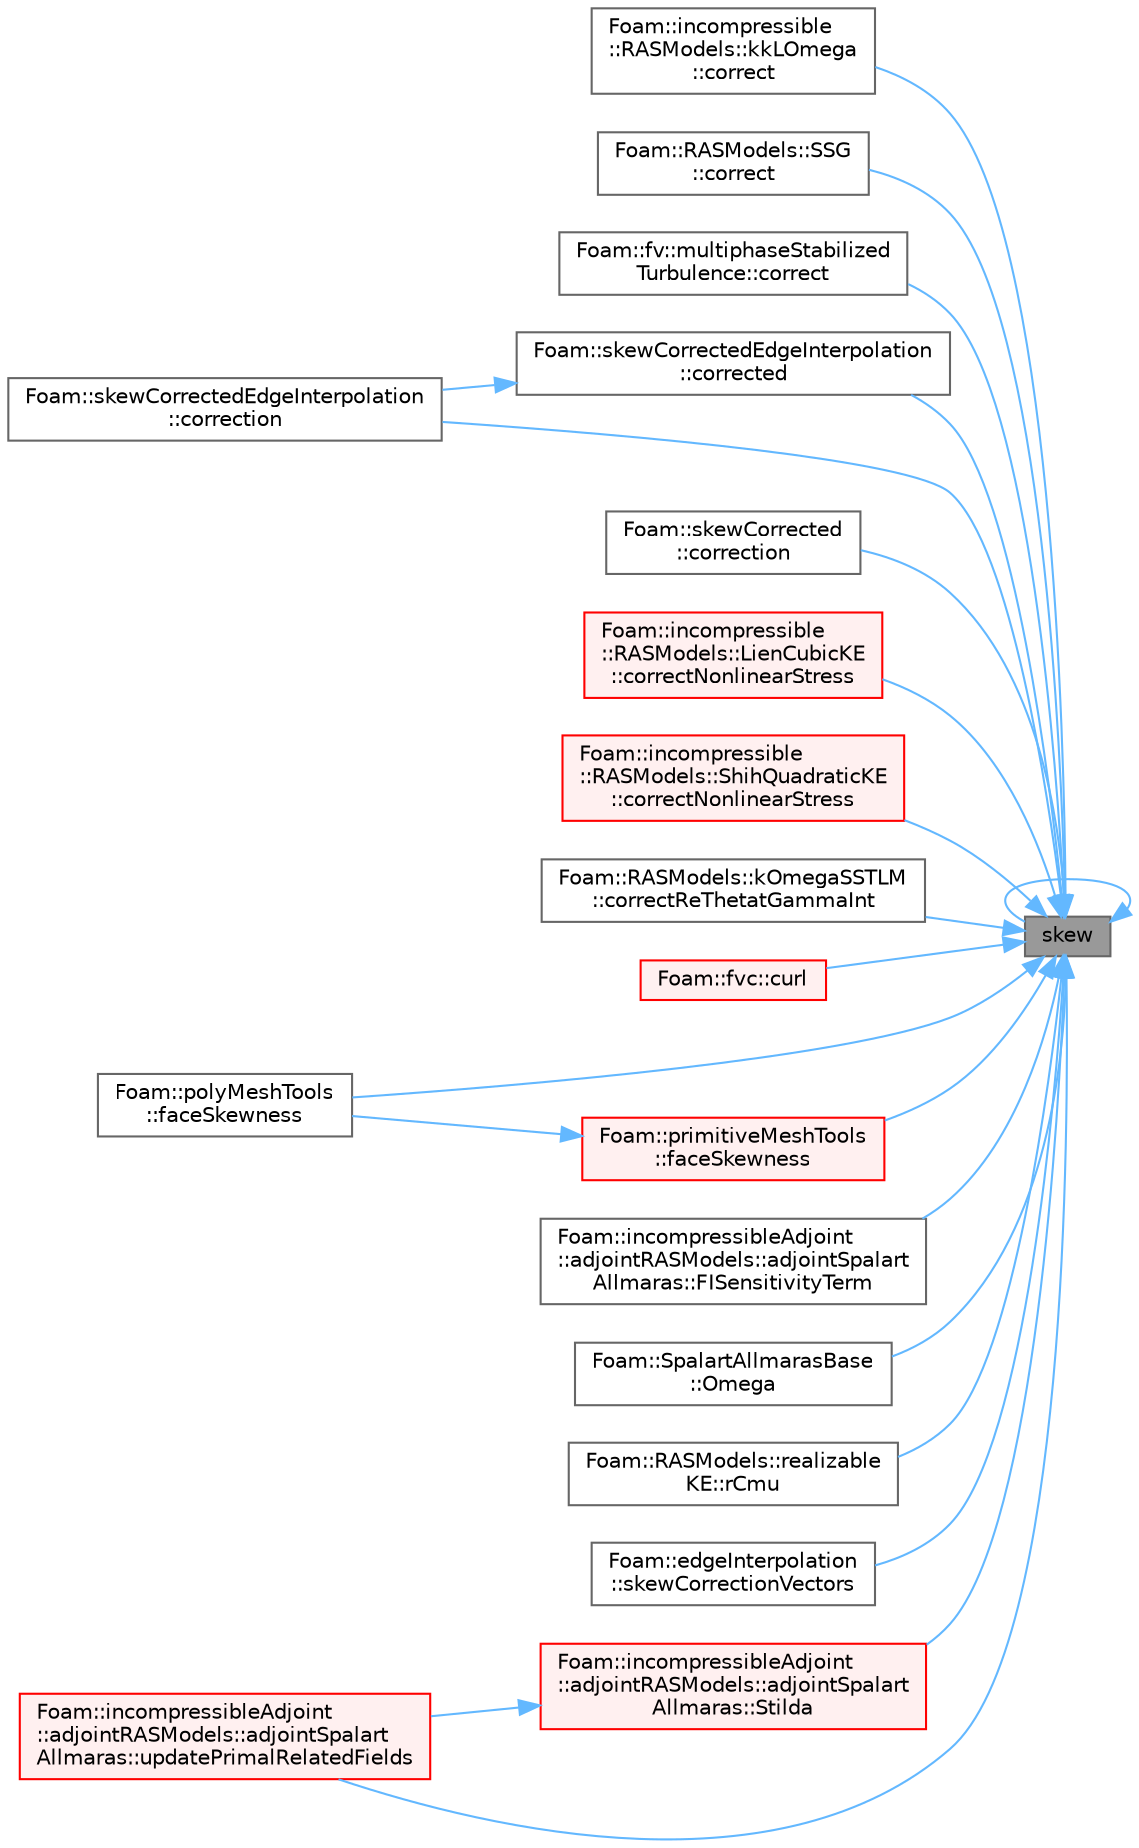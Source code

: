 digraph "skew"
{
 // LATEX_PDF_SIZE
  bgcolor="transparent";
  edge [fontname=Helvetica,fontsize=10,labelfontname=Helvetica,labelfontsize=10];
  node [fontname=Helvetica,fontsize=10,shape=box,height=0.2,width=0.4];
  rankdir="RL";
  Node1 [id="Node000001",label="skew",height=0.2,width=0.4,color="gray40", fillcolor="grey60", style="filled", fontcolor="black",tooltip=" "];
  Node1 -> Node2 [id="edge1_Node000001_Node000002",dir="back",color="steelblue1",style="solid",tooltip=" "];
  Node2 [id="Node000002",label="Foam::incompressible\l::RASModels::kkLOmega\l::correct",height=0.2,width=0.4,color="grey40", fillcolor="white", style="filled",URL="$classFoam_1_1incompressible_1_1RASModels_1_1kkLOmega.html#a3ae44b28050c3aa494c1d8e18cf618c1",tooltip=" "];
  Node1 -> Node3 [id="edge2_Node000001_Node000003",dir="back",color="steelblue1",style="solid",tooltip=" "];
  Node3 [id="Node000003",label="Foam::RASModels::SSG\l::correct",height=0.2,width=0.4,color="grey40", fillcolor="white", style="filled",URL="$classFoam_1_1RASModels_1_1SSG.html#a3ae44b28050c3aa494c1d8e18cf618c1",tooltip=" "];
  Node1 -> Node4 [id="edge3_Node000001_Node000004",dir="back",color="steelblue1",style="solid",tooltip=" "];
  Node4 [id="Node000004",label="Foam::fv::multiphaseStabilized\lTurbulence::correct",height=0.2,width=0.4,color="grey40", fillcolor="white", style="filled",URL="$classFoam_1_1fv_1_1multiphaseStabilizedTurbulence.html#ab371c68db950beba79d08f76dfe0058b",tooltip=" "];
  Node1 -> Node5 [id="edge4_Node000001_Node000005",dir="back",color="steelblue1",style="solid",tooltip=" "];
  Node5 [id="Node000005",label="Foam::skewCorrectedEdgeInterpolation\l::corrected",height=0.2,width=0.4,color="grey40", fillcolor="white", style="filled",URL="$classFoam_1_1skewCorrectedEdgeInterpolation.html#a09ea734bf81e6dc77b1347909d536fc1",tooltip=" "];
  Node5 -> Node6 [id="edge5_Node000005_Node000006",dir="back",color="steelblue1",style="solid",tooltip=" "];
  Node6 [id="Node000006",label="Foam::skewCorrectedEdgeInterpolation\l::correction",height=0.2,width=0.4,color="grey40", fillcolor="white", style="filled",URL="$classFoam_1_1skewCorrectedEdgeInterpolation.html#adf6ae83ea5c72d75b39e93bf87935151",tooltip=" "];
  Node1 -> Node6 [id="edge6_Node000001_Node000006",dir="back",color="steelblue1",style="solid",tooltip=" "];
  Node1 -> Node7 [id="edge7_Node000001_Node000007",dir="back",color="steelblue1",style="solid",tooltip=" "];
  Node7 [id="Node000007",label="Foam::skewCorrected\l::correction",height=0.2,width=0.4,color="grey40", fillcolor="white", style="filled",URL="$classFoam_1_1skewCorrected.html#a9c79cff1f5952f2e865730d39bf9b2fe",tooltip=" "];
  Node1 -> Node8 [id="edge8_Node000001_Node000008",dir="back",color="steelblue1",style="solid",tooltip=" "];
  Node8 [id="Node000008",label="Foam::incompressible\l::RASModels::LienCubicKE\l::correctNonlinearStress",height=0.2,width=0.4,color="red", fillcolor="#FFF0F0", style="filled",URL="$classFoam_1_1incompressible_1_1RASModels_1_1LienCubicKE.html#aaeceed08f8e5aa404ea620bbed333cf2",tooltip=" "];
  Node1 -> Node11 [id="edge9_Node000001_Node000011",dir="back",color="steelblue1",style="solid",tooltip=" "];
  Node11 [id="Node000011",label="Foam::incompressible\l::RASModels::ShihQuadraticKE\l::correctNonlinearStress",height=0.2,width=0.4,color="red", fillcolor="#FFF0F0", style="filled",URL="$classFoam_1_1incompressible_1_1RASModels_1_1ShihQuadraticKE.html#aaeceed08f8e5aa404ea620bbed333cf2",tooltip=" "];
  Node1 -> Node14 [id="edge10_Node000001_Node000014",dir="back",color="steelblue1",style="solid",tooltip=" "];
  Node14 [id="Node000014",label="Foam::RASModels::kOmegaSSTLM\l::correctReThetatGammaInt",height=0.2,width=0.4,color="grey40", fillcolor="white", style="filled",URL="$classFoam_1_1RASModels_1_1kOmegaSSTLM.html#a5ed23487ae367b4b7cc373392b3d0455",tooltip=" "];
  Node1 -> Node15 [id="edge11_Node000001_Node000015",dir="back",color="steelblue1",style="solid",tooltip=" "];
  Node15 [id="Node000015",label="Foam::fvc::curl",height=0.2,width=0.4,color="red", fillcolor="#FFF0F0", style="filled",URL="$namespaceFoam_1_1fvc.html#a1b6f4cf0c3bce34f80a2a7bcc28f43e9",tooltip=" "];
  Node1 -> Node19 [id="edge12_Node000001_Node000019",dir="back",color="steelblue1",style="solid",tooltip=" "];
  Node19 [id="Node000019",label="Foam::polyMeshTools\l::faceSkewness",height=0.2,width=0.4,color="grey40", fillcolor="white", style="filled",URL="$classFoam_1_1polyMeshTools.html#a18dd96d4299c9cd56aa762e236a9af0d",tooltip=" "];
  Node1 -> Node20 [id="edge13_Node000001_Node000020",dir="back",color="steelblue1",style="solid",tooltip=" "];
  Node20 [id="Node000020",label="Foam::primitiveMeshTools\l::faceSkewness",height=0.2,width=0.4,color="red", fillcolor="#FFF0F0", style="filled",URL="$classFoam_1_1primitiveMeshTools.html#a3c5a5ea5f6eecbaf692582855583eff9",tooltip=" "];
  Node20 -> Node19 [id="edge14_Node000020_Node000019",dir="back",color="steelblue1",style="solid",tooltip=" "];
  Node1 -> Node25 [id="edge15_Node000001_Node000025",dir="back",color="steelblue1",style="solid",tooltip=" "];
  Node25 [id="Node000025",label="Foam::incompressibleAdjoint\l::adjointRASModels::adjointSpalart\lAllmaras::FISensitivityTerm",height=0.2,width=0.4,color="grey40", fillcolor="white", style="filled",URL="$classFoam_1_1incompressibleAdjoint_1_1adjointRASModels_1_1adjointSpalartAllmaras.html#a0bab0b8eba8a6c1d833a0d962ae7cd8a",tooltip=" "];
  Node1 -> Node26 [id="edge16_Node000001_Node000026",dir="back",color="steelblue1",style="solid",tooltip=" "];
  Node26 [id="Node000026",label="Foam::SpalartAllmarasBase\l::Omega",height=0.2,width=0.4,color="grey40", fillcolor="white", style="filled",URL="$classFoam_1_1SpalartAllmarasBase.html#a54105c84751abbfd073613fe1cacbc46",tooltip=" "];
  Node1 -> Node27 [id="edge17_Node000001_Node000027",dir="back",color="steelblue1",style="solid",tooltip=" "];
  Node27 [id="Node000027",label="Foam::RASModels::realizable\lKE::rCmu",height=0.2,width=0.4,color="grey40", fillcolor="white", style="filled",URL="$classFoam_1_1RASModels_1_1realizableKE.html#a1068a692df4f337ad061061d4c6b380d",tooltip=" "];
  Node1 -> Node1 [id="edge18_Node000001_Node000001",dir="back",color="steelblue1",style="solid",tooltip=" "];
  Node1 -> Node28 [id="edge19_Node000001_Node000028",dir="back",color="steelblue1",style="solid",tooltip=" "];
  Node28 [id="Node000028",label="Foam::edgeInterpolation\l::skewCorrectionVectors",height=0.2,width=0.4,color="grey40", fillcolor="white", style="filled",URL="$classFoam_1_1edgeInterpolation.html#af8793ff9b2f242e9c4ca200d6c021dca",tooltip=" "];
  Node1 -> Node29 [id="edge20_Node000001_Node000029",dir="back",color="steelblue1",style="solid",tooltip=" "];
  Node29 [id="Node000029",label="Foam::incompressibleAdjoint\l::adjointRASModels::adjointSpalart\lAllmaras::Stilda",height=0.2,width=0.4,color="red", fillcolor="#FFF0F0", style="filled",URL="$classFoam_1_1incompressibleAdjoint_1_1adjointRASModels_1_1adjointSpalartAllmaras.html#a701cc6e9458859b5c35e4b2b52fe1e3e",tooltip=" "];
  Node29 -> Node33 [id="edge21_Node000029_Node000033",dir="back",color="steelblue1",style="solid",tooltip=" "];
  Node33 [id="Node000033",label="Foam::incompressibleAdjoint\l::adjointRASModels::adjointSpalart\lAllmaras::updatePrimalRelatedFields",height=0.2,width=0.4,color="red", fillcolor="#FFF0F0", style="filled",URL="$classFoam_1_1incompressibleAdjoint_1_1adjointRASModels_1_1adjointSpalartAllmaras.html#a4dcce4d3976f413371589fd8db0923ea",tooltip=" "];
  Node1 -> Node33 [id="edge22_Node000001_Node000033",dir="back",color="steelblue1",style="solid",tooltip=" "];
}
